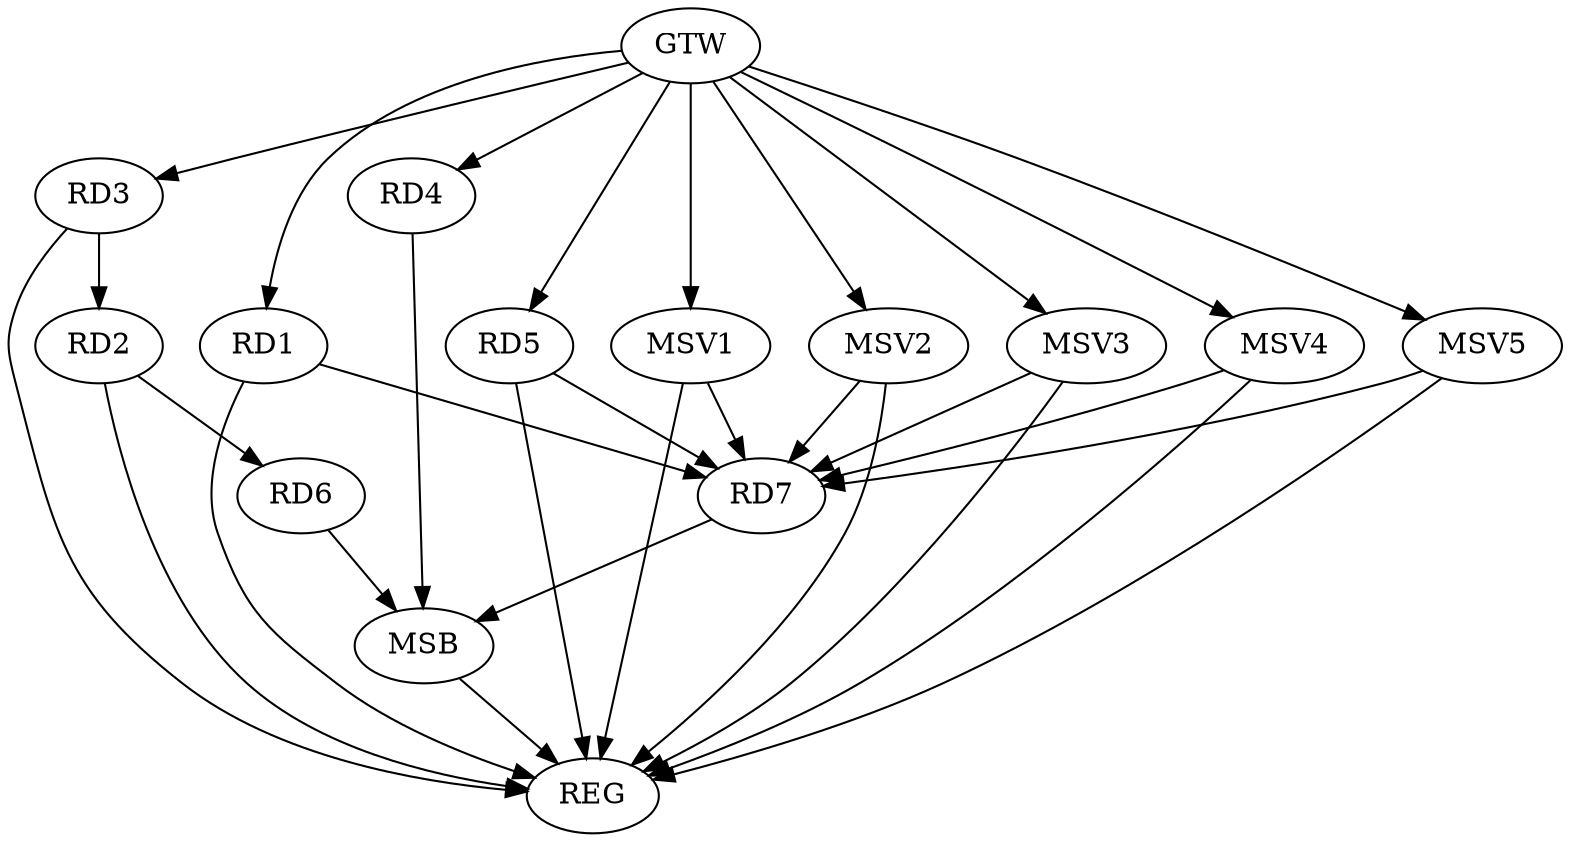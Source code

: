 strict digraph G {
  RD1 [ label="RD1" ];
  RD2 [ label="RD2" ];
  RD3 [ label="RD3" ];
  RD4 [ label="RD4" ];
  RD5 [ label="RD5" ];
  RD6 [ label="RD6" ];
  RD7 [ label="RD7" ];
  GTW [ label="GTW" ];
  REG [ label="REG" ];
  MSB [ label="MSB" ];
  MSV1 [ label="MSV1" ];
  MSV2 [ label="MSV2" ];
  MSV3 [ label="MSV3" ];
  MSV4 [ label="MSV4" ];
  MSV5 [ label="MSV5" ];
  RD1 -> RD7;
  RD3 -> RD2;
  RD2 -> RD6;
  RD5 -> RD7;
  GTW -> RD1;
  GTW -> RD3;
  GTW -> RD4;
  GTW -> RD5;
  RD1 -> REG;
  RD2 -> REG;
  RD3 -> REG;
  RD5 -> REG;
  RD4 -> MSB;
  MSB -> REG;
  RD6 -> MSB;
  RD7 -> MSB;
  MSV1 -> RD7;
  GTW -> MSV1;
  MSV1 -> REG;
  MSV2 -> RD7;
  GTW -> MSV2;
  MSV2 -> REG;
  MSV3 -> RD7;
  GTW -> MSV3;
  MSV3 -> REG;
  MSV4 -> RD7;
  GTW -> MSV4;
  MSV4 -> REG;
  MSV5 -> RD7;
  GTW -> MSV5;
  MSV5 -> REG;
}
